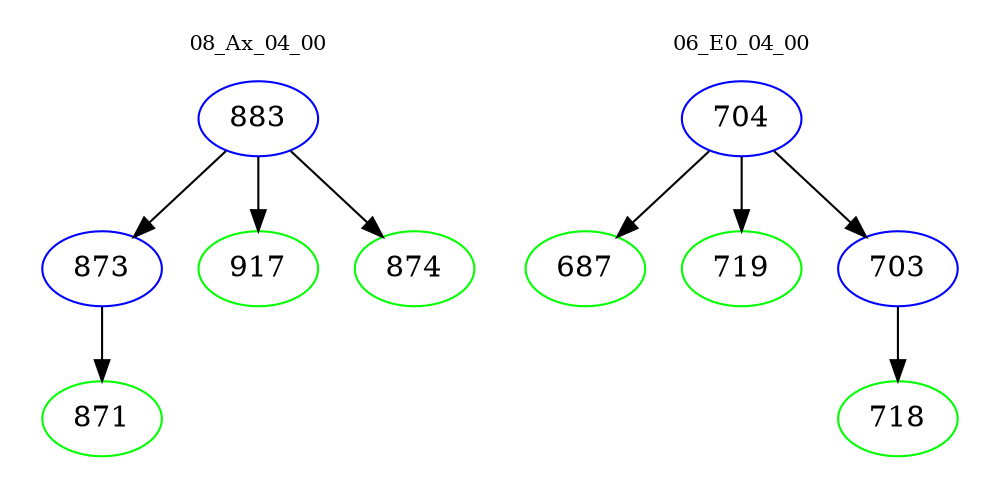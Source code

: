 digraph{
subgraph cluster_0 {
color = white
label = "08_Ax_04_00";
fontsize=10;
T0_883 [label="883", color="blue"]
T0_883 -> T0_873 [color="black"]
T0_873 [label="873", color="blue"]
T0_873 -> T0_871 [color="black"]
T0_871 [label="871", color="green"]
T0_883 -> T0_917 [color="black"]
T0_917 [label="917", color="green"]
T0_883 -> T0_874 [color="black"]
T0_874 [label="874", color="green"]
}
subgraph cluster_1 {
color = white
label = "06_E0_04_00";
fontsize=10;
T1_704 [label="704", color="blue"]
T1_704 -> T1_687 [color="black"]
T1_687 [label="687", color="green"]
T1_704 -> T1_719 [color="black"]
T1_719 [label="719", color="green"]
T1_704 -> T1_703 [color="black"]
T1_703 [label="703", color="blue"]
T1_703 -> T1_718 [color="black"]
T1_718 [label="718", color="green"]
}
}
